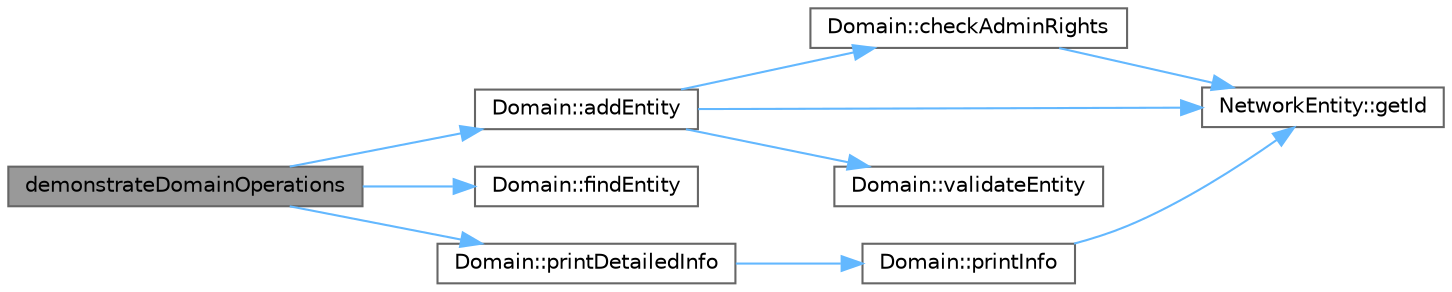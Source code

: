 digraph "demonstrateDomainOperations"
{
 // LATEX_PDF_SIZE
  bgcolor="transparent";
  edge [fontname=Helvetica,fontsize=10,labelfontname=Helvetica,labelfontsize=10];
  node [fontname=Helvetica,fontsize=10,shape=box,height=0.2,width=0.4];
  rankdir="LR";
  Node1 [id="Node000001",label="demonstrateDomainOperations",height=0.2,width=0.4,color="gray40", fillcolor="grey60", style="filled", fontcolor="black",tooltip="Демонстрационная функция для тестирования работы доменов."];
  Node1 -> Node2 [id="edge1_Node000001_Node000002",color="steelblue1",style="solid",tooltip=" "];
  Node2 [id="Node000002",label="Domain::addEntity",height=0.2,width=0.4,color="grey40", fillcolor="white", style="filled",URL="$class_domain.html#a4aeab31f80552d42f8c252132976e9c6",tooltip="Добавляет сущность в домен."];
  Node2 -> Node3 [id="edge2_Node000002_Node000003",color="steelblue1",style="solid",tooltip=" "];
  Node3 [id="Node000003",label="Domain::checkAdminRights",height=0.2,width=0.4,color="grey40", fillcolor="white", style="filled",URL="$class_domain.html#a02e4047bc66eafc7e3c560a8e58d70f7",tooltip="Проверяет права доступа пользователя на выполнение операций в домене."];
  Node3 -> Node4 [id="edge3_Node000003_Node000004",color="steelblue1",style="solid",tooltip=" "];
  Node4 [id="Node000004",label="NetworkEntity::getId",height=0.2,width=0.4,color="grey40", fillcolor="white", style="filled",URL="$class_network_entity.html#aebf4ef347e0f3355bc969520eecb100a",tooltip="Возвращает идентификатор сущности."];
  Node2 -> Node4 [id="edge4_Node000002_Node000004",color="steelblue1",style="solid",tooltip=" "];
  Node2 -> Node5 [id="edge5_Node000002_Node000005",color="steelblue1",style="solid",tooltip=" "];
  Node5 [id="Node000005",label="Domain::validateEntity",height=0.2,width=0.4,color="grey40", fillcolor="white", style="filled",URL="$class_domain.html#a8ed0e723504fd7378183636d90a3720a",tooltip="Проверяет валидность сущности перед добавлением."];
  Node1 -> Node6 [id="edge6_Node000001_Node000006",color="steelblue1",style="solid",tooltip=" "];
  Node6 [id="Node000006",label="Domain::findEntity",height=0.2,width=0.4,color="grey40", fillcolor="white", style="filled",URL="$class_domain.html#a7be131e0de27d9e184adb1808e2dfe29",tooltip="Ищет сущность в домене по идентификатору."];
  Node1 -> Node7 [id="edge7_Node000001_Node000007",color="steelblue1",style="solid",tooltip=" "];
  Node7 [id="Node000007",label="Domain::printDetailedInfo",height=0.2,width=0.4,color="grey40", fillcolor="white", style="filled",URL="$class_domain.html#a2993e4b123e5c7d9de0370bed20718a8",tooltip="Выводит детальную информацию о домене и всех его сущностях."];
  Node7 -> Node8 [id="edge8_Node000007_Node000008",color="steelblue1",style="solid",tooltip=" "];
  Node8 [id="Node000008",label="Domain::printInfo",height=0.2,width=0.4,color="grey40", fillcolor="white", style="filled",URL="$class_domain.html#afb0b275588b789941c9c6cb59e032ea9",tooltip="Чисто виртуальная функция для вывода информации о сущности."];
  Node8 -> Node4 [id="edge9_Node000008_Node000004",color="steelblue1",style="solid",tooltip=" "];
}
